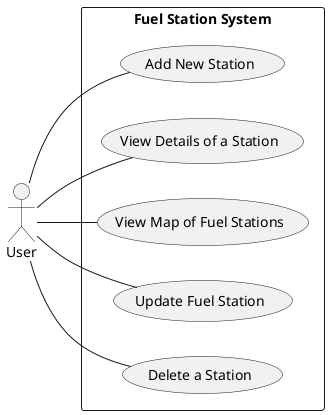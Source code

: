 @startuml
actor User
left to right direction
rectangle "Fuel Station System" {
    User -- (Add New Station)
    User -- (View Details of a Station)
    User -- (View Map of Fuel Stations)
    User -- (Update Fuel Station)
    User -- (Delete a Station)
}
@enduml